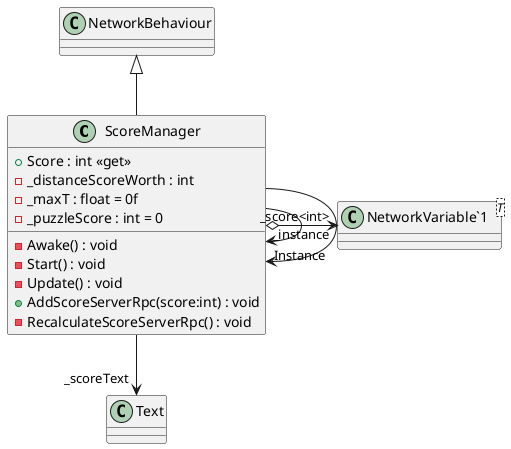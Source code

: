 @startuml
class ScoreManager {
    + Score : int <<get>>
    - _distanceScoreWorth : int
    - _maxT : float = 0f
    - _puzzleScore : int = 0
    - Awake() : void
    - Start() : void
    - Update() : void
    + AddScoreServerRpc(score:int) : void
    - RecalculateScoreServerRpc() : void
}
class "NetworkVariable`1"<T> {
}
NetworkBehaviour <|-- ScoreManager
ScoreManager --> "_instance" ScoreManager
ScoreManager --> "Instance" ScoreManager
ScoreManager --> "_scoreText" Text
ScoreManager o-> "_score<int>" "NetworkVariable`1"
@enduml
